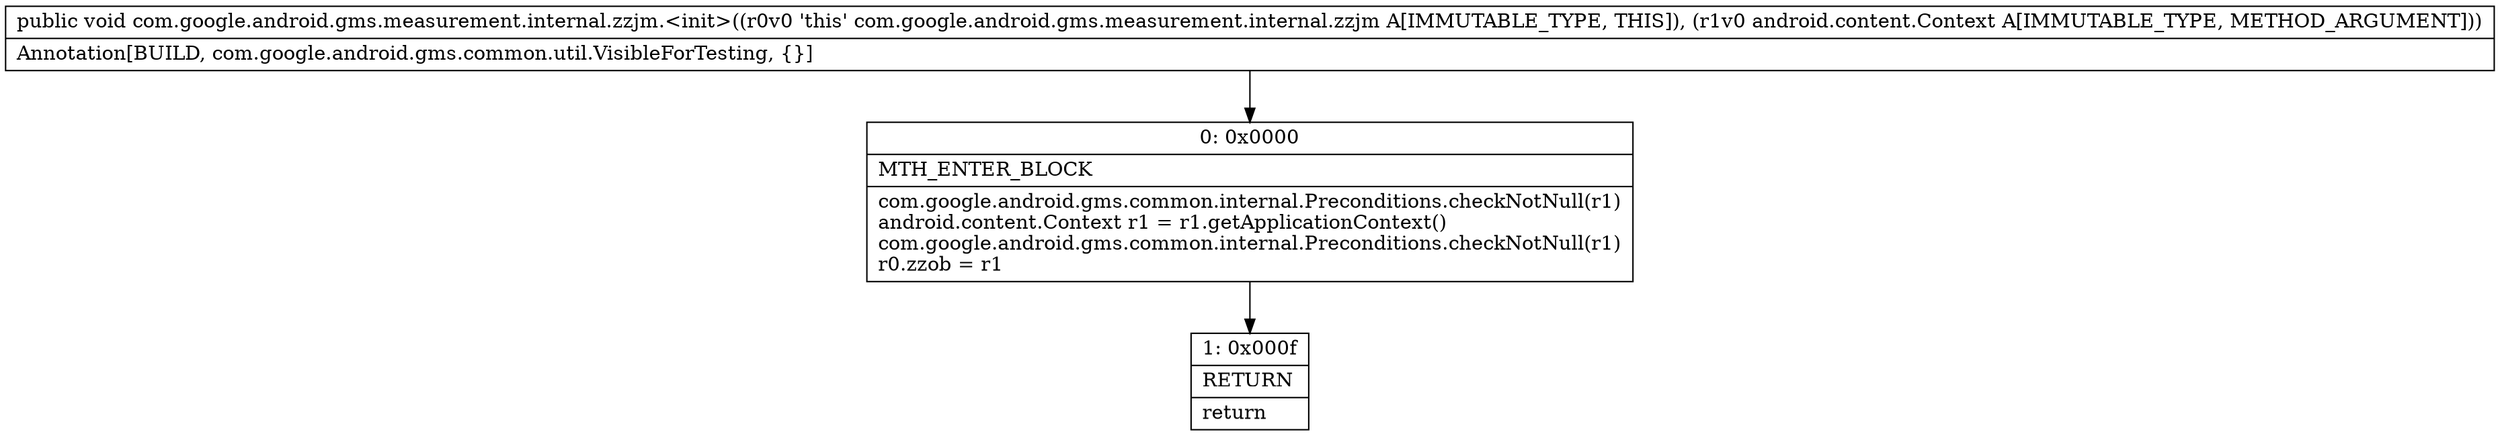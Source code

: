 digraph "CFG forcom.google.android.gms.measurement.internal.zzjm.\<init\>(Landroid\/content\/Context;)V" {
Node_0 [shape=record,label="{0\:\ 0x0000|MTH_ENTER_BLOCK\l|com.google.android.gms.common.internal.Preconditions.checkNotNull(r1)\landroid.content.Context r1 = r1.getApplicationContext()\lcom.google.android.gms.common.internal.Preconditions.checkNotNull(r1)\lr0.zzob = r1\l}"];
Node_1 [shape=record,label="{1\:\ 0x000f|RETURN\l|return\l}"];
MethodNode[shape=record,label="{public void com.google.android.gms.measurement.internal.zzjm.\<init\>((r0v0 'this' com.google.android.gms.measurement.internal.zzjm A[IMMUTABLE_TYPE, THIS]), (r1v0 android.content.Context A[IMMUTABLE_TYPE, METHOD_ARGUMENT]))  | Annotation[BUILD, com.google.android.gms.common.util.VisibleForTesting, \{\}]\l}"];
MethodNode -> Node_0;
Node_0 -> Node_1;
}

